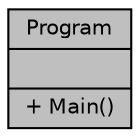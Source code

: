 digraph "Program"
{
 // INTERACTIVE_SVG=YES
 // LATEX_PDF_SIZE
  edge [fontname="Helvetica",fontsize="10",labelfontname="Helvetica",labelfontsize="10"];
  node [fontname="Helvetica",fontsize="10",shape=record];
  Node1 [label="{Program\n||+ Main()\l}",height=0.2,width=0.4,color="black", fillcolor="grey75", style="filled", fontcolor="black",tooltip=" "];
}
